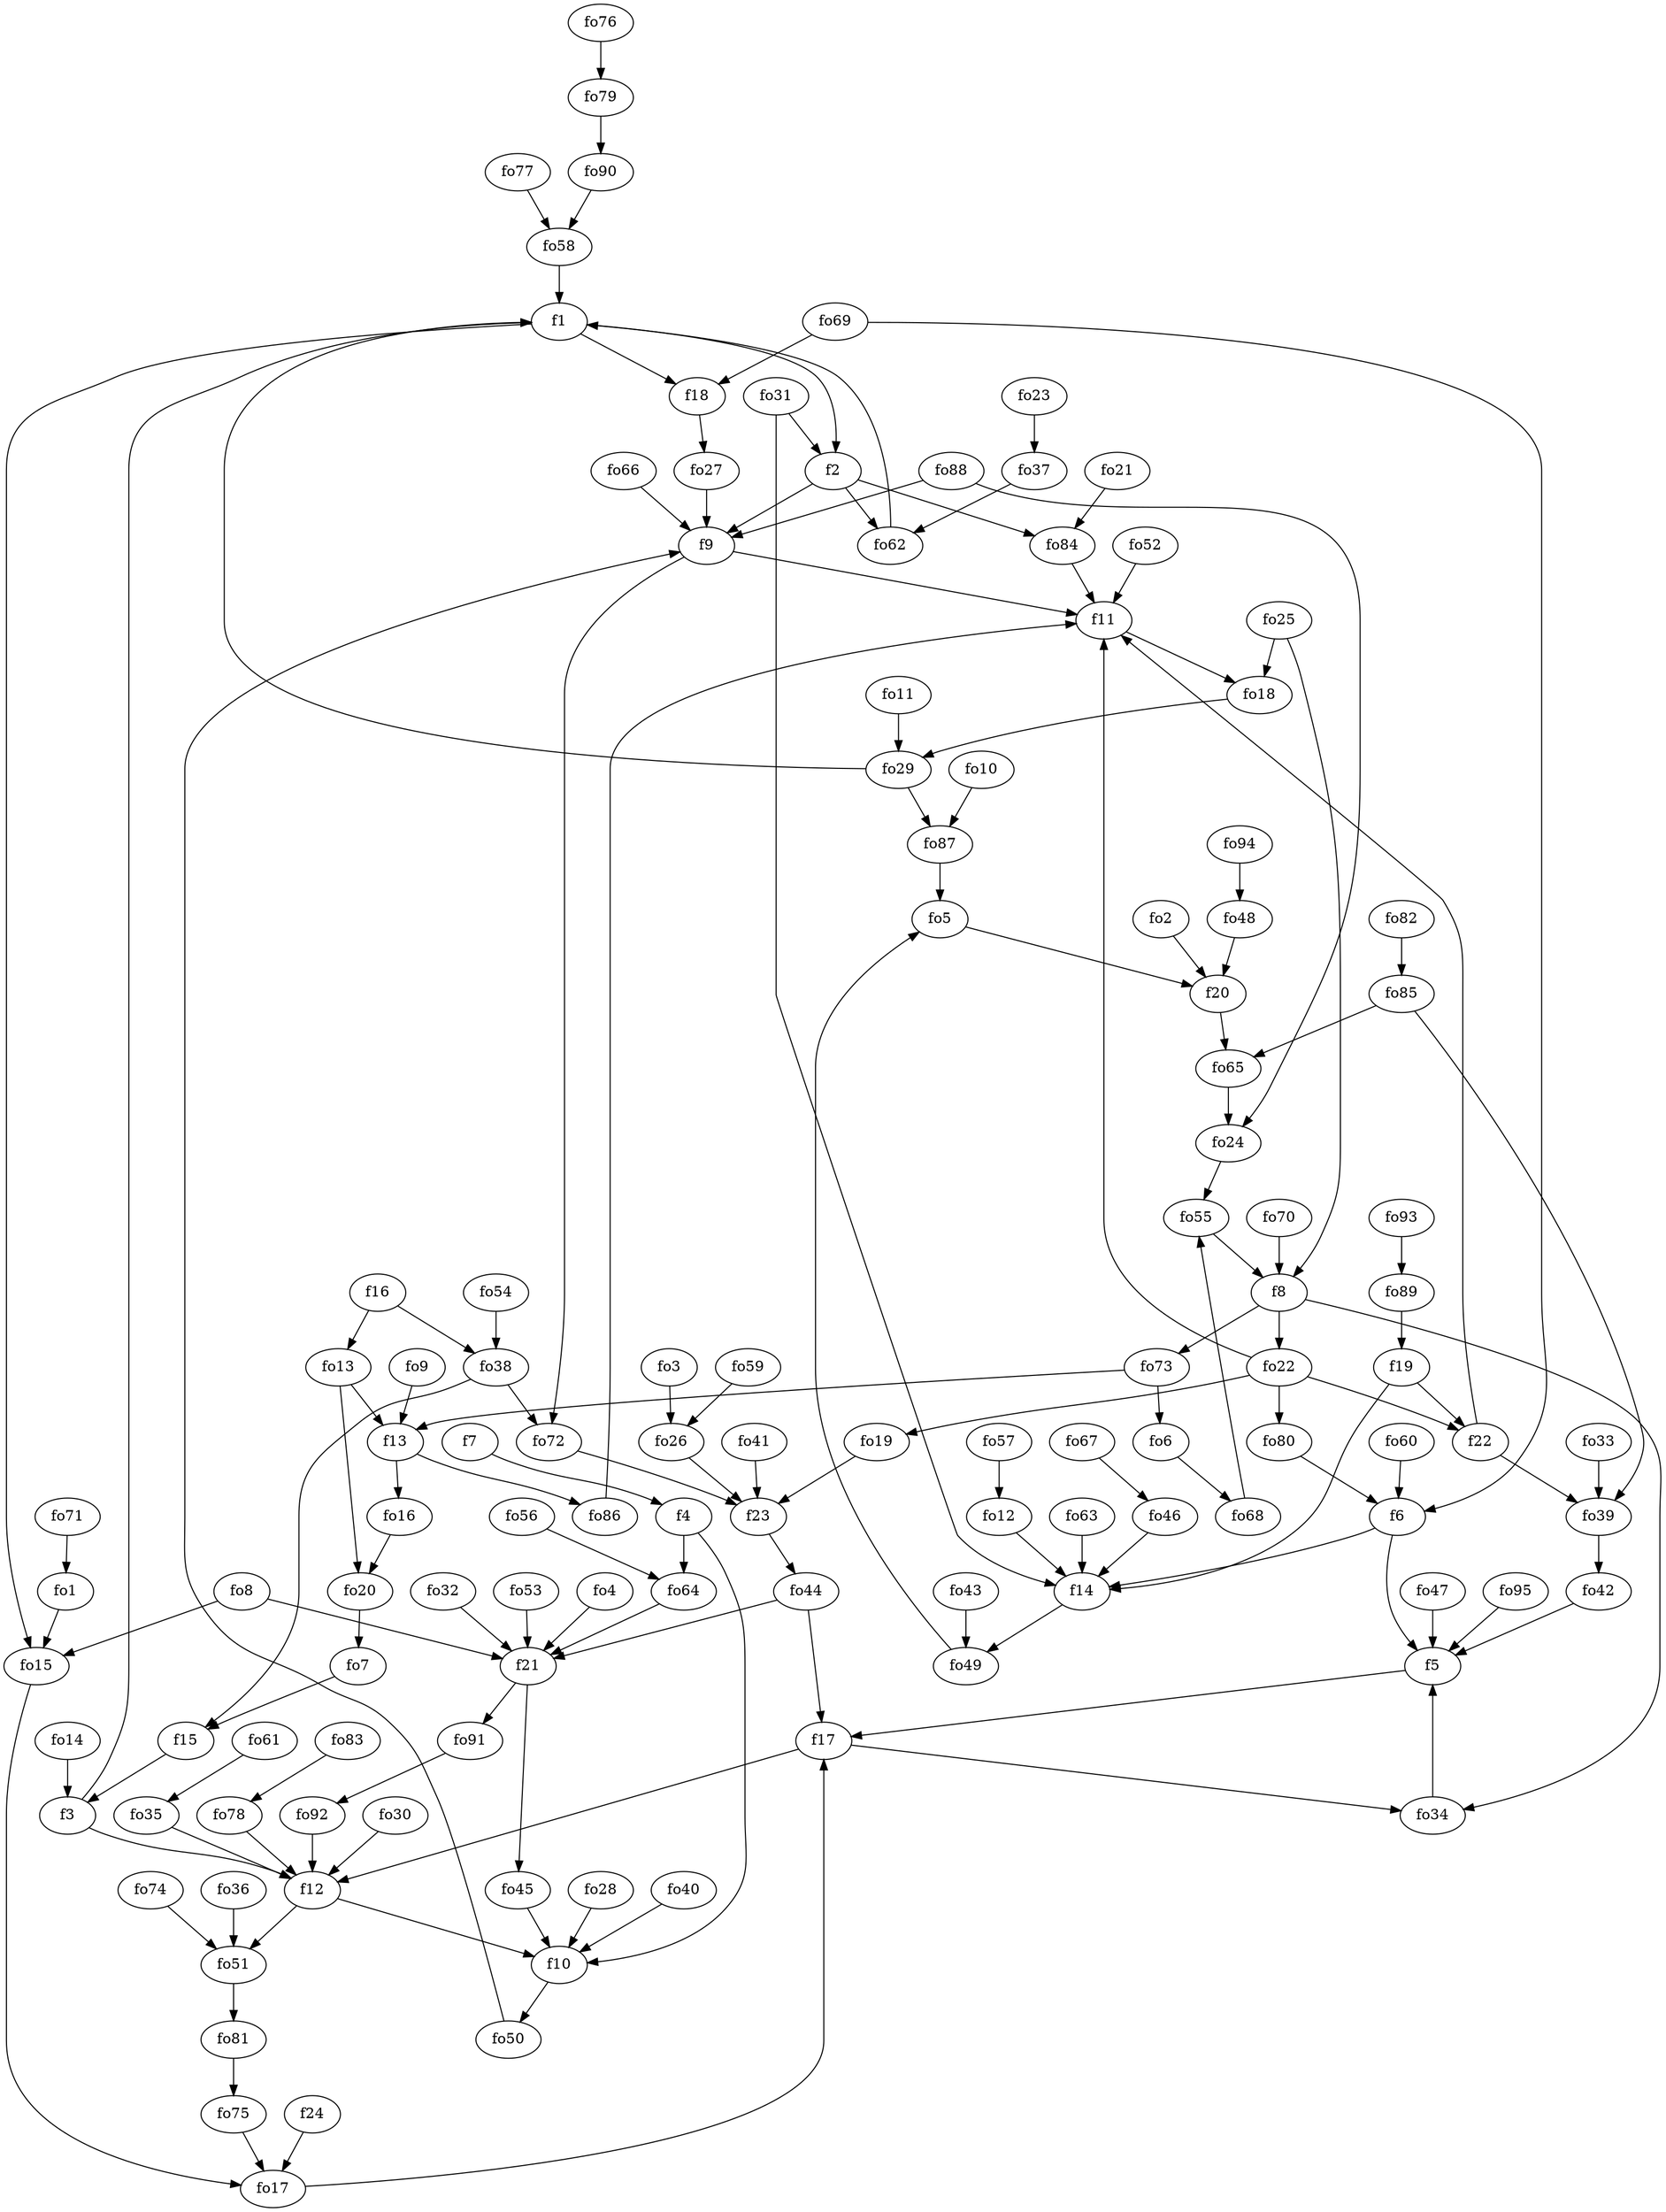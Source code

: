 strict digraph  {
f1;
f2;
f3;
f4;
f5;
f6;
f7;
f8;
f9;
f10;
f11;
f12;
f13;
f14;
f15;
f16;
f17;
f18;
f19;
f20;
f21;
f22;
f23;
f24;
fo1;
fo2;
fo3;
fo4;
fo5;
fo6;
fo7;
fo8;
fo9;
fo10;
fo11;
fo12;
fo13;
fo14;
fo15;
fo16;
fo17;
fo18;
fo19;
fo20;
fo21;
fo22;
fo23;
fo24;
fo25;
fo26;
fo27;
fo28;
fo29;
fo30;
fo31;
fo32;
fo33;
fo34;
fo35;
fo36;
fo37;
fo38;
fo39;
fo40;
fo41;
fo42;
fo43;
fo44;
fo45;
fo46;
fo47;
fo48;
fo49;
fo50;
fo51;
fo52;
fo53;
fo54;
fo55;
fo56;
fo57;
fo58;
fo59;
fo60;
fo61;
fo62;
fo63;
fo64;
fo65;
fo66;
fo67;
fo68;
fo69;
fo70;
fo71;
fo72;
fo73;
fo74;
fo75;
fo76;
fo77;
fo78;
fo79;
fo80;
fo81;
fo82;
fo83;
fo84;
fo85;
fo86;
fo87;
fo88;
fo89;
fo90;
fo91;
fo92;
fo93;
fo94;
fo95;
f1 -> f18  [weight=2];
f1 -> fo15  [weight=2];
f1 -> f2  [weight=2];
f2 -> fo62  [weight=2];
f2 -> f9  [weight=2];
f2 -> fo84  [weight=2];
f3 -> f12  [weight=2];
f3 -> f1  [weight=2];
f4 -> fo64  [weight=2];
f4 -> f10  [weight=2];
f5 -> f17  [weight=2];
f6 -> f14  [weight=2];
f6 -> f5  [weight=2];
f7 -> f4  [weight=2];
f8 -> fo73  [weight=2];
f8 -> fo22  [weight=2];
f8 -> fo34  [weight=2];
f9 -> fo72  [weight=2];
f9 -> f11  [weight=2];
f10 -> fo50  [weight=2];
f11 -> fo18  [weight=2];
f12 -> f10  [weight=2];
f12 -> fo51  [weight=2];
f13 -> fo16  [weight=2];
f13 -> fo86  [weight=2];
f14 -> fo49  [weight=2];
f15 -> f3  [weight=2];
f16 -> fo38  [weight=2];
f16 -> fo13  [weight=2];
f17 -> f12  [weight=2];
f17 -> fo34  [weight=2];
f18 -> fo27  [weight=2];
f19 -> f22  [weight=2];
f19 -> f14  [weight=2];
f20 -> fo65  [weight=2];
f21 -> fo45  [weight=2];
f21 -> fo91  [weight=2];
f22 -> fo39  [weight=2];
f22 -> f11  [weight=2];
f23 -> fo44  [weight=2];
f24 -> fo17  [weight=2];
fo1 -> fo15  [weight=2];
fo2 -> f20  [weight=2];
fo3 -> fo26  [weight=2];
fo4 -> f21  [weight=2];
fo5 -> f20  [weight=2];
fo6 -> fo68  [weight=2];
fo7 -> f15  [weight=2];
fo8 -> f21  [weight=2];
fo8 -> fo15  [weight=2];
fo9 -> f13  [weight=2];
fo10 -> fo87  [weight=2];
fo11 -> fo29  [weight=2];
fo12 -> f14  [weight=2];
fo13 -> fo20  [weight=2];
fo13 -> f13  [weight=2];
fo14 -> f3  [weight=2];
fo15 -> fo17  [weight=2];
fo16 -> fo20  [weight=2];
fo17 -> f17  [weight=2];
fo18 -> fo29  [weight=2];
fo19 -> f23  [weight=2];
fo20 -> fo7  [weight=2];
fo21 -> fo84  [weight=2];
fo22 -> fo19  [weight=2];
fo22 -> f11  [weight=2];
fo22 -> f22  [weight=2];
fo22 -> fo80  [weight=2];
fo23 -> fo37  [weight=2];
fo24 -> fo55  [weight=2];
fo25 -> fo18  [weight=2];
fo25 -> f8  [weight=2];
fo26 -> f23  [weight=2];
fo27 -> f9  [weight=2];
fo28 -> f10  [weight=2];
fo29 -> fo87  [weight=2];
fo29 -> f1  [weight=2];
fo30 -> f12  [weight=2];
fo31 -> f2  [weight=2];
fo31 -> f14  [weight=2];
fo32 -> f21  [weight=2];
fo33 -> fo39  [weight=2];
fo34 -> f5  [weight=2];
fo35 -> f12  [weight=2];
fo36 -> fo51  [weight=2];
fo37 -> fo62  [weight=2];
fo38 -> fo72  [weight=2];
fo38 -> f15  [weight=2];
fo39 -> fo42  [weight=2];
fo40 -> f10  [weight=2];
fo41 -> f23  [weight=2];
fo42 -> f5  [weight=2];
fo43 -> fo49  [weight=2];
fo44 -> f17  [weight=2];
fo44 -> f21  [weight=2];
fo45 -> f10  [weight=2];
fo46 -> f14  [weight=2];
fo47 -> f5  [weight=2];
fo48 -> f20  [weight=2];
fo49 -> fo5  [weight=2];
fo50 -> f9  [weight=2];
fo51 -> fo81  [weight=2];
fo52 -> f11  [weight=2];
fo53 -> f21  [weight=2];
fo54 -> fo38  [weight=2];
fo55 -> f8  [weight=2];
fo56 -> fo64  [weight=2];
fo57 -> fo12  [weight=2];
fo58 -> f1  [weight=2];
fo59 -> fo26  [weight=2];
fo60 -> f6  [weight=2];
fo61 -> fo35  [weight=2];
fo62 -> f1  [weight=2];
fo63 -> f14  [weight=2];
fo64 -> f21  [weight=2];
fo65 -> fo24  [weight=2];
fo66 -> f9  [weight=2];
fo67 -> fo46  [weight=2];
fo68 -> fo55  [weight=2];
fo69 -> f18  [weight=2];
fo69 -> f6  [weight=2];
fo70 -> f8  [weight=2];
fo71 -> fo1  [weight=2];
fo72 -> f23  [weight=2];
fo73 -> fo6  [weight=2];
fo73 -> f13  [weight=2];
fo74 -> fo51  [weight=2];
fo75 -> fo17  [weight=2];
fo76 -> fo79  [weight=2];
fo77 -> fo58  [weight=2];
fo78 -> f12  [weight=2];
fo79 -> fo90  [weight=2];
fo80 -> f6  [weight=2];
fo81 -> fo75  [weight=2];
fo82 -> fo85  [weight=2];
fo83 -> fo78  [weight=2];
fo84 -> f11  [weight=2];
fo85 -> fo65  [weight=2];
fo85 -> fo39  [weight=2];
fo86 -> f11  [weight=2];
fo87 -> fo5  [weight=2];
fo88 -> fo24  [weight=2];
fo88 -> f9  [weight=2];
fo89 -> f19  [weight=2];
fo90 -> fo58  [weight=2];
fo91 -> fo92  [weight=2];
fo92 -> f12  [weight=2];
fo93 -> fo89  [weight=2];
fo94 -> fo48  [weight=2];
fo95 -> f5  [weight=2];
}
